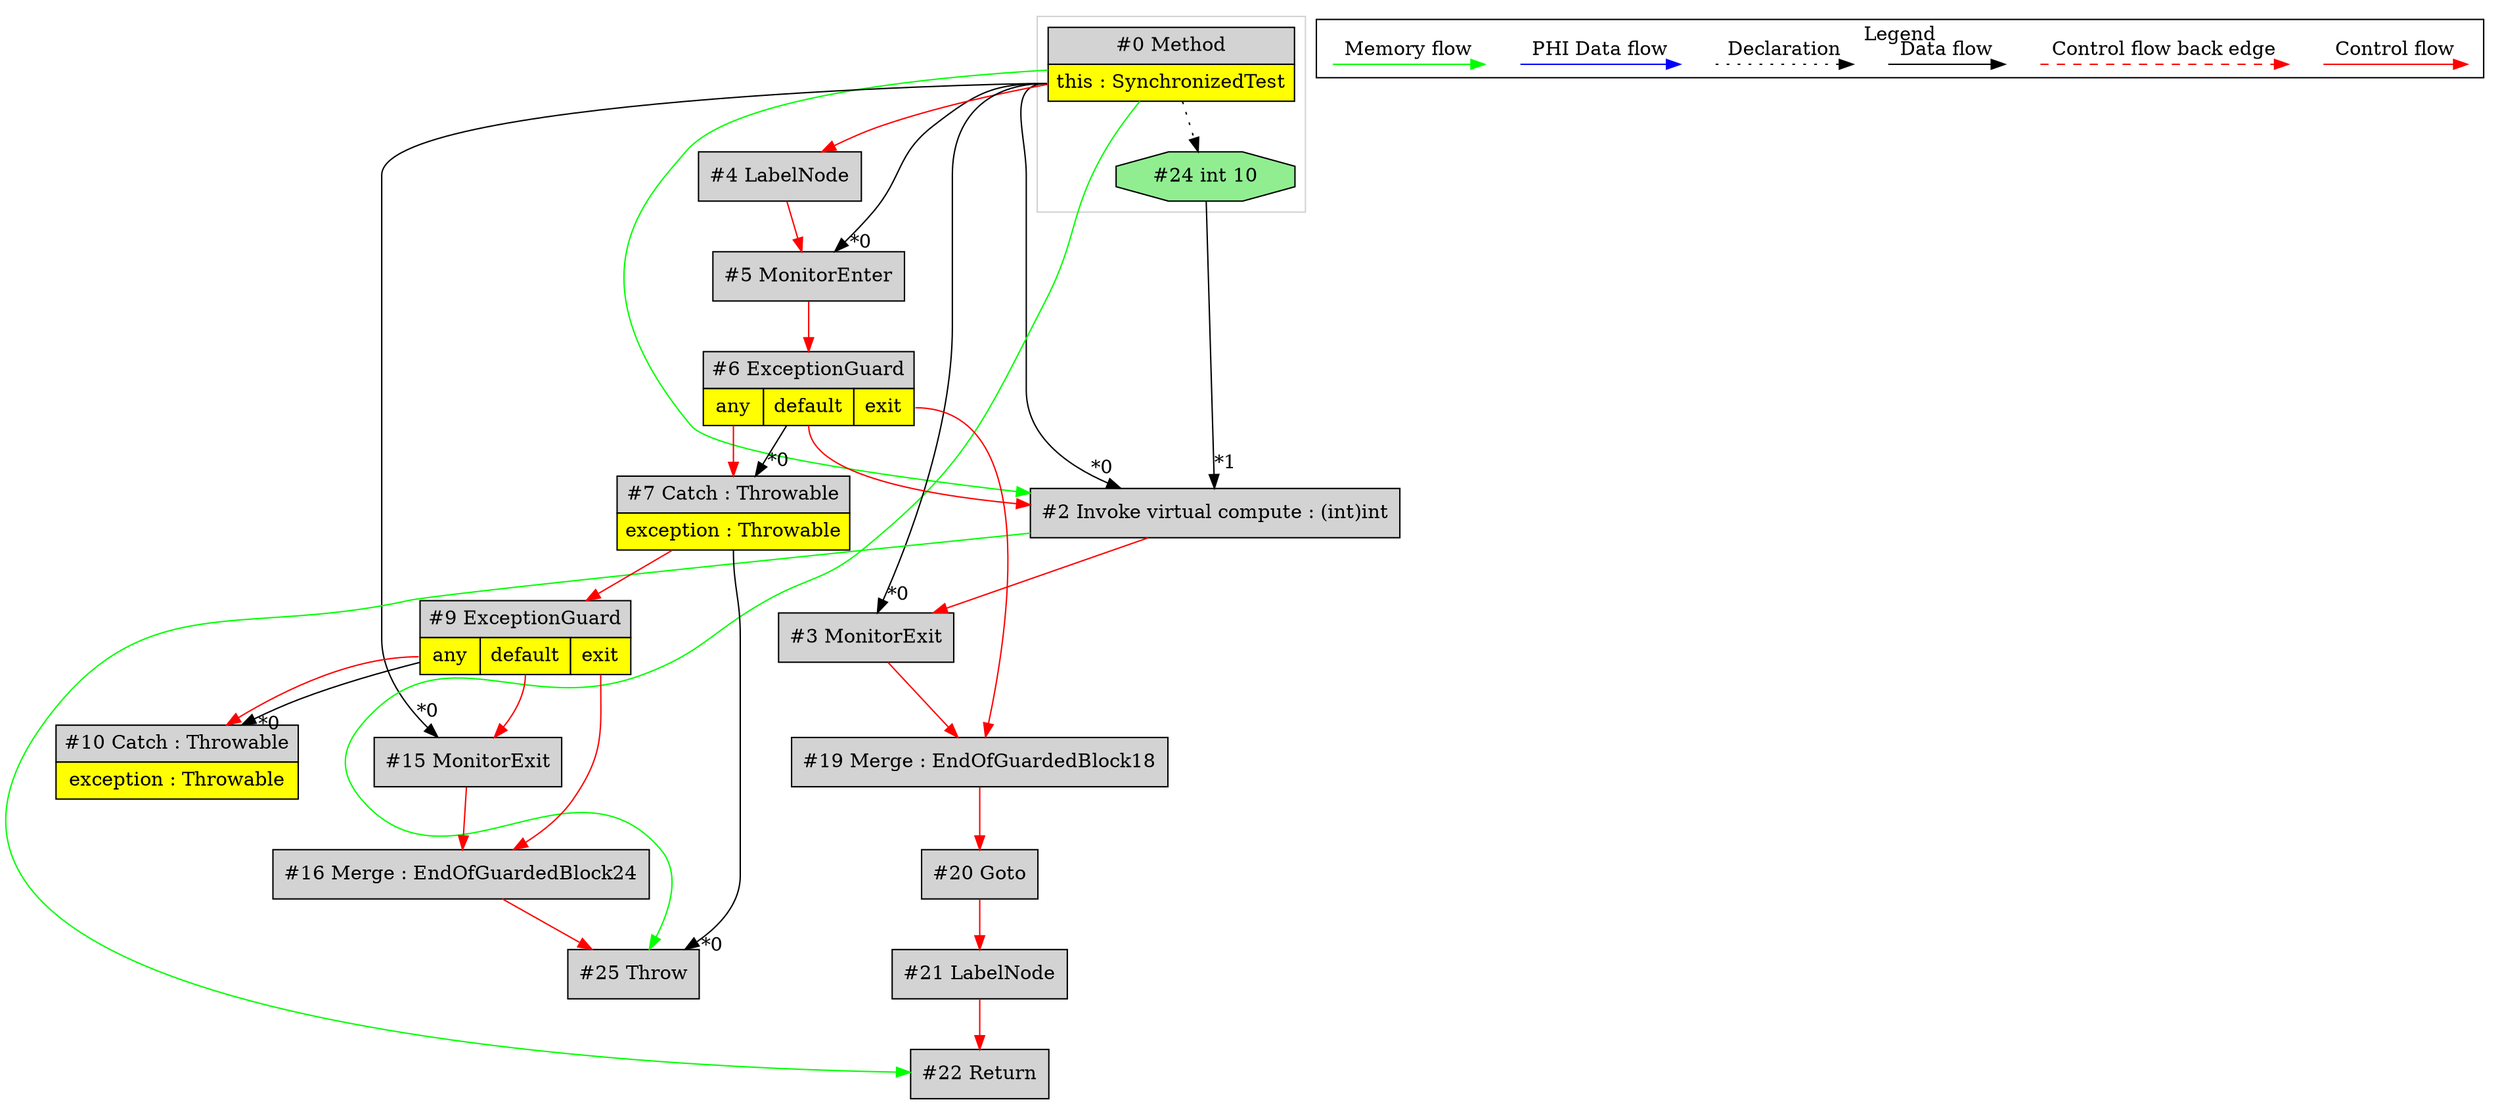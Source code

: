 digraph {
 node0[margin="0", label=<<table border="0" cellborder="1" cellspacing="0" cellpadding="5"><tr><td colspan="1">#0 Method</td></tr><tr><td port="prj1" bgcolor="yellow">this : SynchronizedTest</td></tr></table>>,shape=none, fillcolor=lightgrey, style=filled];
 node24[label="#24 int 10",shape=octagon, fillcolor=lightgreen, style=filled];
 node0 -> node24[style=dotted];
 node2[label="#2 Invoke virtual compute : (int)int",shape=box, fillcolor=lightgrey, style=filled];
 node0:prj1 -> node2[headlabel="*0", labeldistance=2];
 node24 -> node2[headlabel="*1", labeldistance=2];
 node6:prj23 -> node2[labeldistance=2, color=red, fontcolor=red];
 node0 -> node2[labeldistance=2, color=green, constraint=false];
 node6[margin="0", label=<<table border="0" cellborder="1" cellspacing="0" cellpadding="5"><tr><td colspan="3">#6 ExceptionGuard</td></tr><tr><td port="prj17" bgcolor="yellow">any</td><td port="prj23" bgcolor="yellow">default</td><td port="prj18" bgcolor="yellow">exit</td></tr></table>>,shape=none, fillcolor=lightgrey, style=filled];
 node5 -> node6[labeldistance=2, color=red, fontcolor=red];
 node5[label="#5 MonitorEnter",shape=box, fillcolor=lightgrey, style=filled];
 node0:prj1 -> node5[headlabel="*0", labeldistance=2];
 node4 -> node5[labeldistance=2, color=red, fontcolor=red];
 node4[label="#4 LabelNode",shape=box, fillcolor=lightgrey, style=filled];
 node0 -> node4[labeldistance=2, color=red, fontcolor=red];
 node15[label="#15 MonitorExit",shape=box, fillcolor=lightgrey, style=filled];
 node0:prj1 -> node15[headlabel="*0", labeldistance=2];
 node9:prj14 -> node15[labeldistance=2, color=red, fontcolor=red];
 node9[margin="0", label=<<table border="0" cellborder="1" cellspacing="0" cellpadding="5"><tr><td colspan="3">#9 ExceptionGuard</td></tr><tr><td port="prj12" bgcolor="yellow">any</td><td port="prj14" bgcolor="yellow">default</td><td port="prj13" bgcolor="yellow">exit</td></tr></table>>,shape=none, fillcolor=lightgrey, style=filled];
 node7 -> node9[labeldistance=2, color=red, fontcolor=red];
 node7[margin="0", label=<<table border="0" cellborder="1" cellspacing="0" cellpadding="5"><tr><td colspan="1">#7 Catch : Throwable</td></tr><tr><td port="prj8" bgcolor="yellow">exception : Throwable</td></tr></table>>,shape=none, fillcolor=lightgrey, style=filled];
 node6 -> node7[headlabel="*0", labeldistance=2];
 node6:prj17 -> node7[labeldistance=2, color=red, fontcolor=red];
 node25[label="#25 Throw",shape=box, fillcolor=lightgrey, style=filled];
 node7:prj8 -> node25[headlabel="*0", labeldistance=2];
 node16 -> node25[labeldistance=2, color=red, fontcolor=red];
 node0 -> node25[labeldistance=2, color=green, constraint=false];
 node16[label="#16 Merge : EndOfGuardedBlock24",shape=box, fillcolor=lightgrey, style=filled];
 node15 -> node16[labeldistance=2, color=red, fontcolor=red];
 node9:prj13 -> node16[labeldistance=2, color=red, fontcolor=red];
 node10[margin="0", label=<<table border="0" cellborder="1" cellspacing="0" cellpadding="5"><tr><td colspan="1">#10 Catch : Throwable</td></tr><tr><td port="prj11" bgcolor="yellow">exception : Throwable</td></tr></table>>,shape=none, fillcolor=lightgrey, style=filled];
 node9 -> node10[headlabel="*0", labeldistance=2];
 node9:prj12 -> node10[labeldistance=2, color=red, fontcolor=red];
 node3[label="#3 MonitorExit",shape=box, fillcolor=lightgrey, style=filled];
 node0:prj1 -> node3[headlabel="*0", labeldistance=2];
 node2 -> node3[labeldistance=2, color=red, fontcolor=red];
 node19[label="#19 Merge : EndOfGuardedBlock18",shape=box, fillcolor=lightgrey, style=filled];
 node3 -> node19[labeldistance=2, color=red, fontcolor=red];
 node6:prj18 -> node19[labeldistance=2, color=red, fontcolor=red];
 node20[label="#20 Goto",shape=box, fillcolor=lightgrey, style=filled];
 node19 -> node20[labeldistance=2, color=red, fontcolor=red];
 node21[label="#21 LabelNode",shape=box, fillcolor=lightgrey, style=filled];
 node20 -> node21[labeldistance=2, color=red, fontcolor=red];
 node22[label="#22 Return",shape=box, fillcolor=lightgrey, style=filled];
 node21 -> node22[labeldistance=2, color=red, fontcolor=red];
 node2 -> node22[labeldistance=2, color=green, constraint=false];
 subgraph cluster_0 {
  color=lightgray;
  node0;
  node24;
 }
 subgraph cluster_000 {
  label = "Legend";
  node [shape=point]
  {
   rank=same;
   c0 [style = invis];
   c1 [style = invis];
   c2 [style = invis];
   c3 [style = invis];
   d0 [style = invis];
   d1 [style = invis];
   d2 [style = invis];
   d3 [style = invis];
   d4 [style = invis];
   d5 [style = invis];
   d6 [style = invis];
   d7 [style = invis];
  }
  c0 -> c1 [label="Control flow", style=solid, color=red]
  c2 -> c3 [label="Control flow back edge", style=dashed, color=red]
  d0 -> d1 [label="Data flow"]
  d2 -> d3 [label="Declaration", style=dotted]
  d4 -> d5 [label="PHI Data flow", color=blue]
  d6 -> d7 [label="Memory flow", color=green]
 }

}
